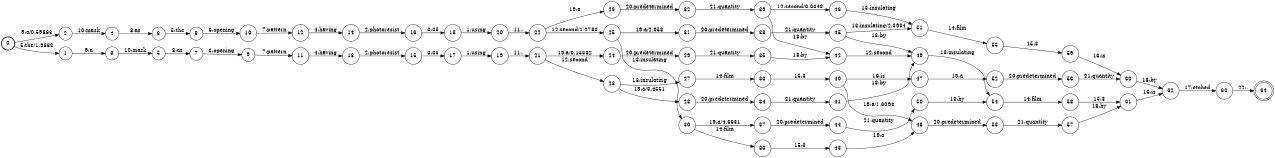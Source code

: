 digraph FST {
rankdir = LR;
size = "8.5,11";
label = "";
center = 1;
orientation = Portrait;
ranksep = "0.4";
nodesep = "0.25";
0 [label = "0", shape = circle, style = bold, fontsize = 14]
	0 -> 1 [label = "5:the/1.9863", fontsize = 14];
	0 -> 2 [label = "9:a/0.59863", fontsize = 14];
1 [label = "1", shape = circle, style = solid, fontsize = 14]
	1 -> 3 [label = "9:a", fontsize = 14];
2 [label = "2", shape = circle, style = solid, fontsize = 14]
	2 -> 4 [label = "10:mask", fontsize = 14];
3 [label = "3", shape = circle, style = solid, fontsize = 14]
	3 -> 5 [label = "10:mask", fontsize = 14];
4 [label = "4", shape = circle, style = solid, fontsize = 14]
	4 -> 6 [label = "8:as", fontsize = 14];
5 [label = "5", shape = circle, style = solid, fontsize = 14]
	5 -> 7 [label = "8:as", fontsize = 14];
6 [label = "6", shape = circle, style = solid, fontsize = 14]
	6 -> 8 [label = "5:the", fontsize = 14];
7 [label = "7", shape = circle, style = solid, fontsize = 14]
	7 -> 9 [label = "6:opening", fontsize = 14];
8 [label = "8", shape = circle, style = solid, fontsize = 14]
	8 -> 10 [label = "6:opening", fontsize = 14];
9 [label = "9", shape = circle, style = solid, fontsize = 14]
	9 -> 11 [label = "7:pattern", fontsize = 14];
10 [label = "10", shape = circle, style = solid, fontsize = 14]
	10 -> 12 [label = "7:pattern", fontsize = 14];
11 [label = "11", shape = circle, style = solid, fontsize = 14]
	11 -> 13 [label = "4:having", fontsize = 14];
12 [label = "12", shape = circle, style = solid, fontsize = 14]
	12 -> 14 [label = "4:having", fontsize = 14];
13 [label = "13", shape = circle, style = solid, fontsize = 14]
	13 -> 15 [label = "2:photoresist", fontsize = 14];
14 [label = "14", shape = circle, style = solid, fontsize = 14]
	14 -> 16 [label = "2:photoresist", fontsize = 14];
15 [label = "15", shape = circle, style = solid, fontsize = 14]
	15 -> 17 [label = "3:35", fontsize = 14];
16 [label = "16", shape = circle, style = solid, fontsize = 14]
	16 -> 18 [label = "3:35", fontsize = 14];
17 [label = "17", shape = circle, style = solid, fontsize = 14]
	17 -> 19 [label = "1:using", fontsize = 14];
18 [label = "18", shape = circle, style = solid, fontsize = 14]
	18 -> 20 [label = "1:using", fontsize = 14];
19 [label = "19", shape = circle, style = solid, fontsize = 14]
	19 -> 21 [label = "11:,", fontsize = 14];
20 [label = "20", shape = circle, style = solid, fontsize = 14]
	20 -> 22 [label = "11:,", fontsize = 14];
21 [label = "21", shape = circle, style = solid, fontsize = 14]
	21 -> 24 [label = "19:a/0.15332", fontsize = 14];
	21 -> 23 [label = "12:second", fontsize = 14];
22 [label = "22", shape = circle, style = solid, fontsize = 14]
	22 -> 26 [label = "19:a", fontsize = 14];
	22 -> 25 [label = "12:second/1.2783", fontsize = 14];
23 [label = "23", shape = circle, style = solid, fontsize = 14]
	23 -> 28 [label = "19:a/3.4551", fontsize = 14];
	23 -> 27 [label = "13:insulating", fontsize = 14];
24 [label = "24", shape = circle, style = solid, fontsize = 14]
	24 -> 29 [label = "20:predetermined", fontsize = 14];
25 [label = "25", shape = circle, style = solid, fontsize = 14]
	25 -> 31 [label = "19:a/2.958", fontsize = 14];
	25 -> 30 [label = "13:insulating", fontsize = 14];
26 [label = "26", shape = circle, style = solid, fontsize = 14]
	26 -> 32 [label = "20:predetermined", fontsize = 14];
27 [label = "27", shape = circle, style = solid, fontsize = 14]
	27 -> 33 [label = "14:film", fontsize = 14];
28 [label = "28", shape = circle, style = solid, fontsize = 14]
	28 -> 34 [label = "20:predetermined", fontsize = 14];
29 [label = "29", shape = circle, style = solid, fontsize = 14]
	29 -> 35 [label = "21:quantity", fontsize = 14];
30 [label = "30", shape = circle, style = solid, fontsize = 14]
	30 -> 37 [label = "19:a/4.6631", fontsize = 14];
	30 -> 36 [label = "14:film", fontsize = 14];
31 [label = "31", shape = circle, style = solid, fontsize = 14]
	31 -> 38 [label = "20:predetermined", fontsize = 14];
32 [label = "32", shape = circle, style = solid, fontsize = 14]
	32 -> 39 [label = "21:quantity", fontsize = 14];
33 [label = "33", shape = circle, style = solid, fontsize = 14]
	33 -> 40 [label = "15:3", fontsize = 14];
34 [label = "34", shape = circle, style = solid, fontsize = 14]
	34 -> 41 [label = "21:quantity", fontsize = 14];
35 [label = "35", shape = circle, style = solid, fontsize = 14]
	35 -> 42 [label = "18:by", fontsize = 14];
36 [label = "36", shape = circle, style = solid, fontsize = 14]
	36 -> 43 [label = "15:3", fontsize = 14];
37 [label = "37", shape = circle, style = solid, fontsize = 14]
	37 -> 44 [label = "20:predetermined", fontsize = 14];
38 [label = "38", shape = circle, style = solid, fontsize = 14]
	38 -> 45 [label = "21:quantity", fontsize = 14];
39 [label = "39", shape = circle, style = solid, fontsize = 14]
	39 -> 46 [label = "12:second/6.6348", fontsize = 14];
	39 -> 42 [label = "18:by", fontsize = 14];
40 [label = "40", shape = circle, style = solid, fontsize = 14]
	40 -> 48 [label = "19:a/1.6094", fontsize = 14];
	40 -> 47 [label = "16:is", fontsize = 14];
41 [label = "41", shape = circle, style = solid, fontsize = 14]
	41 -> 49 [label = "18:by", fontsize = 14];
42 [label = "42", shape = circle, style = solid, fontsize = 14]
	42 -> 49 [label = "12:second", fontsize = 14];
43 [label = "43", shape = circle, style = solid, fontsize = 14]
	43 -> 48 [label = "19:a", fontsize = 14];
44 [label = "44", shape = circle, style = solid, fontsize = 14]
	44 -> 50 [label = "21:quantity", fontsize = 14];
45 [label = "45", shape = circle, style = solid, fontsize = 14]
	45 -> 51 [label = "13:insulating/2.3984", fontsize = 14];
	45 -> 49 [label = "18:by", fontsize = 14];
46 [label = "46", shape = circle, style = solid, fontsize = 14]
	46 -> 51 [label = "13:insulating", fontsize = 14];
47 [label = "47", shape = circle, style = solid, fontsize = 14]
	47 -> 52 [label = "19:a", fontsize = 14];
48 [label = "48", shape = circle, style = solid, fontsize = 14]
	48 -> 53 [label = "20:predetermined", fontsize = 14];
49 [label = "49", shape = circle, style = solid, fontsize = 14]
	49 -> 54 [label = "13:insulating", fontsize = 14];
50 [label = "50", shape = circle, style = solid, fontsize = 14]
	50 -> 54 [label = "18:by", fontsize = 14];
51 [label = "51", shape = circle, style = solid, fontsize = 14]
	51 -> 55 [label = "14:film", fontsize = 14];
52 [label = "52", shape = circle, style = solid, fontsize = 14]
	52 -> 56 [label = "20:predetermined", fontsize = 14];
53 [label = "53", shape = circle, style = solid, fontsize = 14]
	53 -> 57 [label = "21:quantity", fontsize = 14];
54 [label = "54", shape = circle, style = solid, fontsize = 14]
	54 -> 58 [label = "14:film", fontsize = 14];
55 [label = "55", shape = circle, style = solid, fontsize = 14]
	55 -> 59 [label = "15:3", fontsize = 14];
56 [label = "56", shape = circle, style = solid, fontsize = 14]
	56 -> 60 [label = "21:quantity", fontsize = 14];
57 [label = "57", shape = circle, style = solid, fontsize = 14]
	57 -> 61 [label = "18:by", fontsize = 14];
58 [label = "58", shape = circle, style = solid, fontsize = 14]
	58 -> 61 [label = "15:3", fontsize = 14];
59 [label = "59", shape = circle, style = solid, fontsize = 14]
	59 -> 60 [label = "16:is", fontsize = 14];
60 [label = "60", shape = circle, style = solid, fontsize = 14]
	60 -> 62 [label = "18:by", fontsize = 14];
61 [label = "61", shape = circle, style = solid, fontsize = 14]
	61 -> 62 [label = "16:is", fontsize = 14];
62 [label = "62", shape = circle, style = solid, fontsize = 14]
	62 -> 63 [label = "17:etched", fontsize = 14];
63 [label = "63", shape = circle, style = solid, fontsize = 14]
	63 -> 64 [label = "22:.", fontsize = 14];
64 [label = "64", shape = doublecircle, style = solid, fontsize = 14]
}
